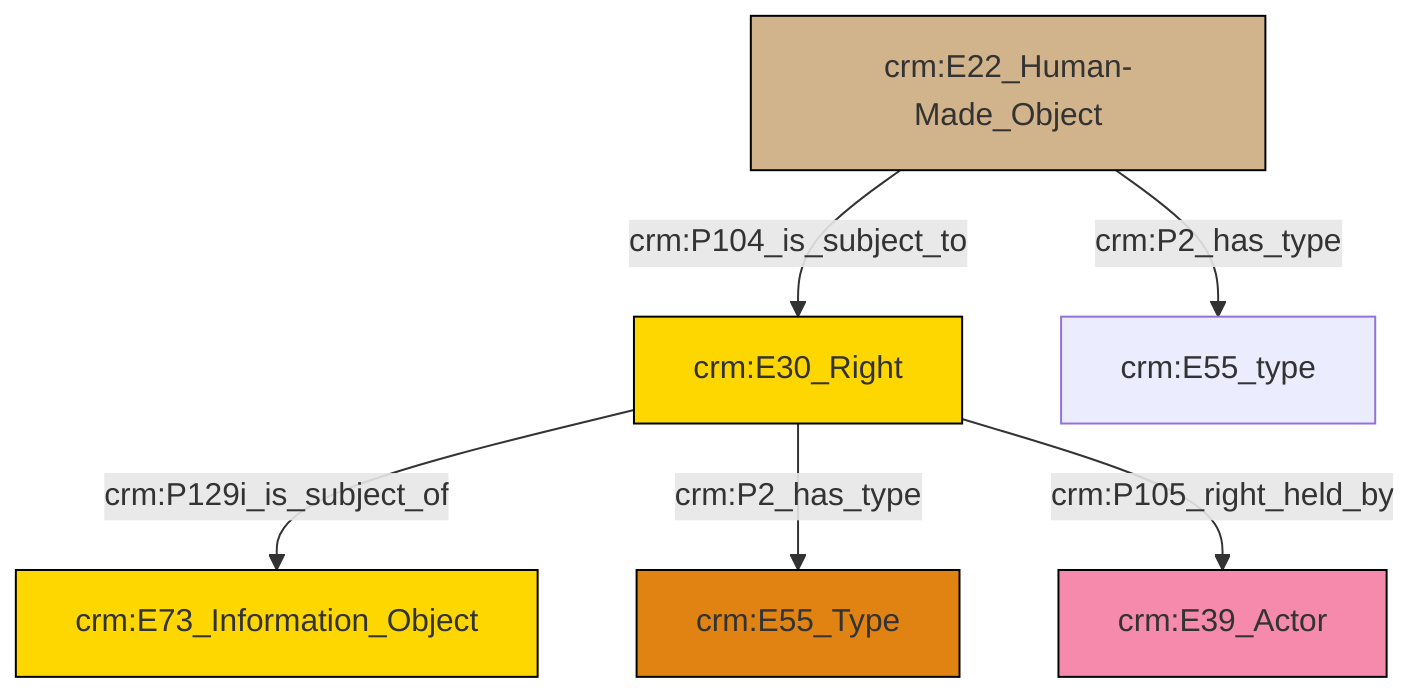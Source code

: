graph TD
classDef Literal fill:#f2f2f2,stroke:#000000;
classDef CRM_Entity fill:#FFFFFF,stroke:#000000;
classDef Temporal_Entity fill:#00C9E6, stroke:#000000;
classDef Type fill:#E18312, stroke:#000000;
classDef Time-Span fill:#2C9C91, stroke:#000000;
classDef Appellation fill:#FFEB7F, stroke:#000000;
classDef Place fill:#008836, stroke:#000000;
classDef Persistent_Item fill:#B266B2, stroke:#000000;
classDef Conceptual_Object fill:#FFD700, stroke:#000000;
classDef Physical_Thing fill:#D2B48C, stroke:#000000;
classDef Actor fill:#f58aad, stroke:#000000;
classDef PC_Classes fill:#4ce600, stroke:#000000;
classDef Multi fill:#cccccc,stroke:#000000;

0["crm:E30_Right"]:::Conceptual_Object -->|crm:P129i_is_subject_of| 1["crm:E73_Information_Object"]:::Conceptual_Object
0["crm:E30_Right"]:::Conceptual_Object -->|crm:P2_has_type| 6["crm:E55_Type"]:::Type
0["crm:E30_Right"]:::Conceptual_Object -->|crm:P105_right_held_by| 4["crm:E39_Actor"]:::Actor
10["crm:E22_Human-Made_Object"]:::Physical_Thing -->|crm:P2_has_type| 2["crm:E55_type"]:::Default
10["crm:E22_Human-Made_Object"]:::Physical_Thing -->|crm:P104_is_subject_to| 0["crm:E30_Right"]:::Conceptual_Object